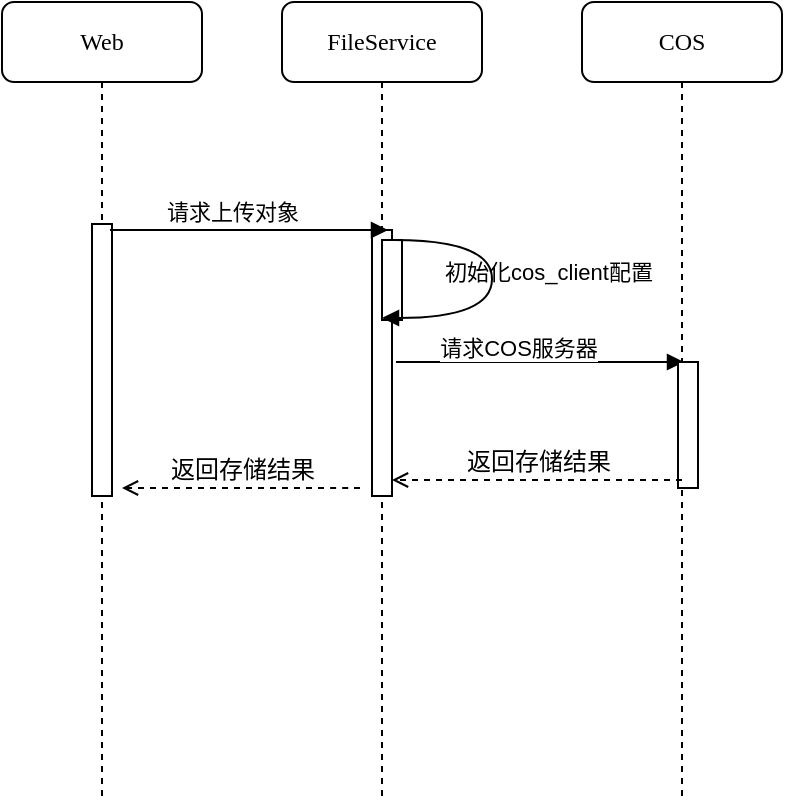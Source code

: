 <mxfile version="26.1.0">
  <diagram name="第 1 页" id="sLPBd3kFzKkQr2p41gJ8">
    <mxGraphModel dx="506" dy="825" grid="0" gridSize="10" guides="1" tooltips="1" connect="1" arrows="1" fold="1" page="0" pageScale="1" pageWidth="827" pageHeight="1169" math="0" shadow="0">
      <root>
        <mxCell id="0" />
        <mxCell id="1" parent="0" />
        <mxCell id="QyN2f5vZqmlKF-0eC7YL-1" value="Web" style="shape=umlLifeline;perimeter=lifelinePerimeter;whiteSpace=wrap;html=1;container=1;collapsible=0;recursiveResize=0;outlineConnect=0;rounded=1;shadow=0;comic=0;labelBackgroundColor=none;strokeWidth=1;fontFamily=Verdana;fontSize=12;align=center;" vertex="1" parent="1">
          <mxGeometry x="820" y="80" width="100" height="400" as="geometry" />
        </mxCell>
        <mxCell id="QyN2f5vZqmlKF-0eC7YL-2" value="" style="html=1;points=[];perimeter=orthogonalPerimeter;rounded=0;shadow=0;comic=0;labelBackgroundColor=none;strokeWidth=1;fontFamily=Verdana;fontSize=12;align=center;" vertex="1" parent="QyN2f5vZqmlKF-0eC7YL-1">
          <mxGeometry x="45" y="111" width="10" height="136" as="geometry" />
        </mxCell>
        <mxCell id="QyN2f5vZqmlKF-0eC7YL-3" value="FileService" style="shape=umlLifeline;perimeter=lifelinePerimeter;whiteSpace=wrap;html=1;container=1;collapsible=0;recursiveResize=0;outlineConnect=0;rounded=1;shadow=0;comic=0;labelBackgroundColor=none;strokeWidth=1;fontFamily=Verdana;fontSize=12;align=center;" vertex="1" parent="1">
          <mxGeometry x="960" y="80" width="100" height="400" as="geometry" />
        </mxCell>
        <mxCell id="QyN2f5vZqmlKF-0eC7YL-13" value="" style="html=1;points=[];perimeter=orthogonalPerimeter;rounded=0;shadow=0;comic=0;labelBackgroundColor=none;strokeWidth=1;fontFamily=Verdana;fontSize=12;align=center;" vertex="1" parent="QyN2f5vZqmlKF-0eC7YL-3">
          <mxGeometry x="45" y="114" width="10" height="133" as="geometry" />
        </mxCell>
        <mxCell id="QyN2f5vZqmlKF-0eC7YL-17" value="" style="html=1;points=[];perimeter=orthogonalPerimeter;rounded=0;shadow=0;comic=0;labelBackgroundColor=none;strokeWidth=1;fontFamily=Verdana;fontSize=12;align=center;" vertex="1" parent="QyN2f5vZqmlKF-0eC7YL-3">
          <mxGeometry x="50" y="119" width="10" height="40" as="geometry" />
        </mxCell>
        <mxCell id="QyN2f5vZqmlKF-0eC7YL-16" value="&lt;span style=&quot;font-family: Helvetica; font-size: 11px;&quot;&gt;初始化cos_client配置&lt;/span&gt;" style="html=1;verticalAlign=bottom;endArrow=block;labelBackgroundColor=none;fontFamily=Verdana;fontSize=12;elbow=vertical;edgeStyle=orthogonalEdgeStyle;curved=1;exitX=1.066;exitY=0.713;exitPerimeter=0;" edge="1" parent="QyN2f5vZqmlKF-0eC7YL-3">
          <mxGeometry x="0.037" y="28" relative="1" as="geometry">
            <mxPoint x="56" y="119" as="sourcePoint" />
            <mxPoint x="50" y="158" as="targetPoint" />
            <Array as="points">
              <mxPoint x="105" y="119" />
              <mxPoint x="105" y="158" />
            </Array>
            <mxPoint as="offset" />
          </mxGeometry>
        </mxCell>
        <mxCell id="QyN2f5vZqmlKF-0eC7YL-7" value="" style="html=1;verticalAlign=bottom;endArrow=block;labelBackgroundColor=none;fontFamily=Verdana;fontSize=12;edgeStyle=elbowEdgeStyle;elbow=vertical;" edge="1" parent="QyN2f5vZqmlKF-0eC7YL-3">
          <mxGeometry relative="1" as="geometry">
            <mxPoint x="57" y="180" as="sourcePoint" />
            <mxPoint x="201" y="180.25" as="targetPoint" />
          </mxGeometry>
        </mxCell>
        <mxCell id="QyN2f5vZqmlKF-0eC7YL-18" value="请求COS服务器" style="edgeLabel;html=1;align=center;verticalAlign=middle;resizable=0;points=[];" vertex="1" connectable="0" parent="QyN2f5vZqmlKF-0eC7YL-7">
          <mxGeometry x="-0.431" y="3" relative="1" as="geometry">
            <mxPoint x="20" y="-4" as="offset" />
          </mxGeometry>
        </mxCell>
        <mxCell id="QyN2f5vZqmlKF-0eC7YL-21" value="返回存储结果" style="html=1;verticalAlign=bottom;endArrow=open;dashed=1;endSize=6;labelBackgroundColor=none;fontFamily=Verdana;fontSize=12;edgeStyle=elbowEdgeStyle;elbow=vertical;jumpSize=6;" edge="1" parent="QyN2f5vZqmlKF-0eC7YL-3">
          <mxGeometry x="-0.007" relative="1" as="geometry">
            <mxPoint x="-80" y="243" as="targetPoint" />
            <Array as="points">
              <mxPoint x="33" y="243" />
              <mxPoint x="63" y="243" />
            </Array>
            <mxPoint x="39" y="243" as="sourcePoint" />
            <mxPoint as="offset" />
          </mxGeometry>
        </mxCell>
        <mxCell id="QyN2f5vZqmlKF-0eC7YL-6" value="COS" style="shape=umlLifeline;perimeter=lifelinePerimeter;whiteSpace=wrap;html=1;container=1;collapsible=0;recursiveResize=0;outlineConnect=0;rounded=1;shadow=0;comic=0;labelBackgroundColor=none;strokeWidth=1;fontFamily=Verdana;fontSize=12;align=center;" vertex="1" parent="1">
          <mxGeometry x="1110" y="80" width="100" height="400" as="geometry" />
        </mxCell>
        <mxCell id="QyN2f5vZqmlKF-0eC7YL-9" value="" style="html=1;points=[];perimeter=orthogonalPerimeter;rounded=0;shadow=0;comic=0;labelBackgroundColor=none;strokeWidth=1;fontFamily=Verdana;fontSize=12;align=center;" vertex="1" parent="QyN2f5vZqmlKF-0eC7YL-6">
          <mxGeometry x="48" y="180" width="10" height="63" as="geometry" />
        </mxCell>
        <mxCell id="QyN2f5vZqmlKF-0eC7YL-11" value="" style="html=1;verticalAlign=bottom;endArrow=block;labelBackgroundColor=none;fontFamily=Verdana;fontSize=12;edgeStyle=elbowEdgeStyle;elbow=vertical;" edge="1" parent="1">
          <mxGeometry relative="1" as="geometry">
            <mxPoint x="874" y="194" as="sourcePoint" />
            <mxPoint x="1013" y="194.25" as="targetPoint" />
          </mxGeometry>
        </mxCell>
        <mxCell id="QyN2f5vZqmlKF-0eC7YL-12" value="请求上传对象" style="edgeLabel;html=1;align=center;verticalAlign=middle;resizable=0;points=[];" vertex="1" connectable="0" parent="QyN2f5vZqmlKF-0eC7YL-11">
          <mxGeometry x="-0.127" y="-3" relative="1" as="geometry">
            <mxPoint y="-12" as="offset" />
          </mxGeometry>
        </mxCell>
        <mxCell id="QyN2f5vZqmlKF-0eC7YL-4" value="返回存储结果" style="html=1;verticalAlign=bottom;endArrow=open;dashed=1;endSize=6;labelBackgroundColor=none;fontFamily=Verdana;fontSize=12;edgeStyle=elbowEdgeStyle;elbow=vertical;jumpSize=6;" edge="1" parent="1">
          <mxGeometry x="-0.007" relative="1" as="geometry">
            <mxPoint x="1015" y="319" as="targetPoint" />
            <Array as="points">
              <mxPoint x="1128" y="319" />
              <mxPoint x="1158" y="319" />
            </Array>
            <mxPoint x="1160" y="319" as="sourcePoint" />
            <mxPoint as="offset" />
          </mxGeometry>
        </mxCell>
      </root>
    </mxGraphModel>
  </diagram>
</mxfile>
